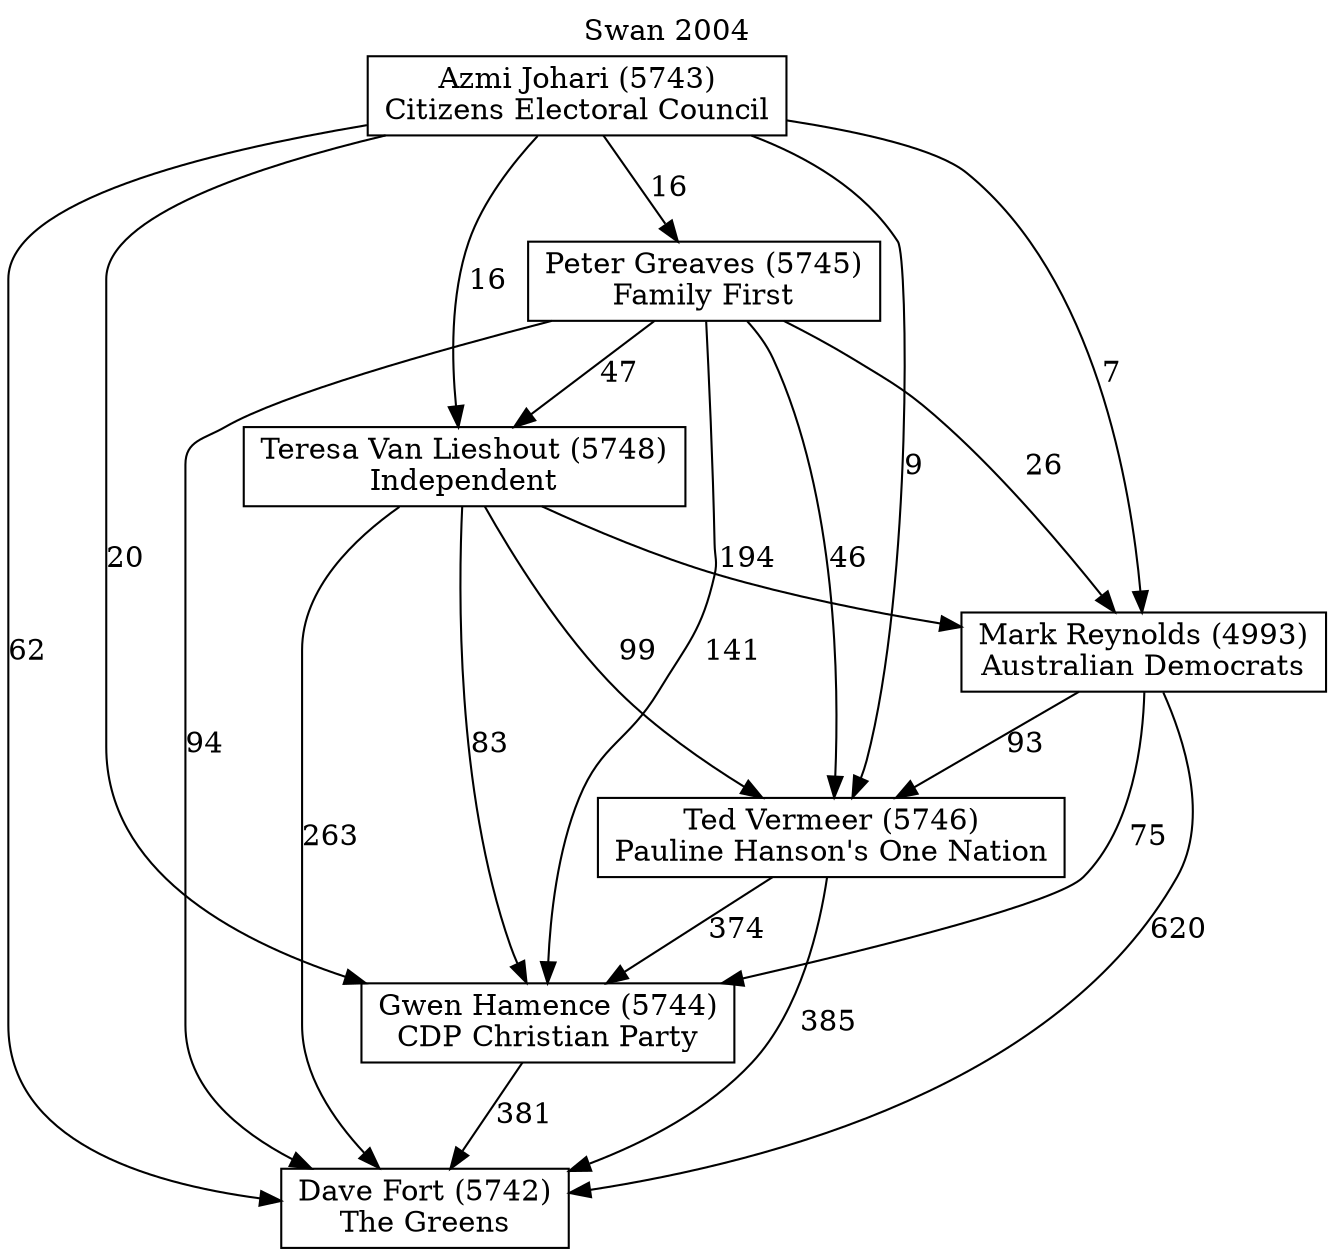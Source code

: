 // House preference flow
digraph "Dave Fort (5742)_Swan_2004" {
	graph [label="Swan 2004" labelloc=t mclimit=10]
	node [shape=box]
	"Azmi Johari (5743)" [label="Azmi Johari (5743)
Citizens Electoral Council"]
	"Dave Fort (5742)" [label="Dave Fort (5742)
The Greens"]
	"Gwen Hamence (5744)" [label="Gwen Hamence (5744)
CDP Christian Party"]
	"Mark Reynolds (4993)" [label="Mark Reynolds (4993)
Australian Democrats"]
	"Peter Greaves (5745)" [label="Peter Greaves (5745)
Family First"]
	"Ted Vermeer (5746)" [label="Ted Vermeer (5746)
Pauline Hanson's One Nation"]
	"Teresa Van Lieshout (5748)" [label="Teresa Van Lieshout (5748)
Independent"]
	"Azmi Johari (5743)" -> "Dave Fort (5742)" [label=62]
	"Azmi Johari (5743)" -> "Gwen Hamence (5744)" [label=20]
	"Azmi Johari (5743)" -> "Mark Reynolds (4993)" [label=7]
	"Azmi Johari (5743)" -> "Peter Greaves (5745)" [label=16]
	"Azmi Johari (5743)" -> "Ted Vermeer (5746)" [label=9]
	"Azmi Johari (5743)" -> "Teresa Van Lieshout (5748)" [label=16]
	"Gwen Hamence (5744)" -> "Dave Fort (5742)" [label=381]
	"Mark Reynolds (4993)" -> "Dave Fort (5742)" [label=620]
	"Mark Reynolds (4993)" -> "Gwen Hamence (5744)" [label=75]
	"Mark Reynolds (4993)" -> "Ted Vermeer (5746)" [label=93]
	"Peter Greaves (5745)" -> "Dave Fort (5742)" [label=94]
	"Peter Greaves (5745)" -> "Gwen Hamence (5744)" [label=141]
	"Peter Greaves (5745)" -> "Mark Reynolds (4993)" [label=26]
	"Peter Greaves (5745)" -> "Ted Vermeer (5746)" [label=46]
	"Peter Greaves (5745)" -> "Teresa Van Lieshout (5748)" [label=47]
	"Ted Vermeer (5746)" -> "Dave Fort (5742)" [label=385]
	"Ted Vermeer (5746)" -> "Gwen Hamence (5744)" [label=374]
	"Teresa Van Lieshout (5748)" -> "Dave Fort (5742)" [label=263]
	"Teresa Van Lieshout (5748)" -> "Gwen Hamence (5744)" [label=83]
	"Teresa Van Lieshout (5748)" -> "Mark Reynolds (4993)" [label=194]
	"Teresa Van Lieshout (5748)" -> "Ted Vermeer (5746)" [label=99]
}
